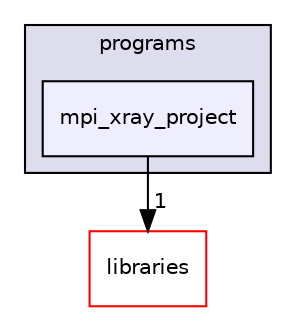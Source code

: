 digraph "xmipp/legacy/applications/programs/mpi_xray_project" {
  compound=true
  node [ fontsize="10", fontname="Helvetica"];
  edge [ labelfontsize="10", labelfontname="Helvetica"];
  subgraph clusterdir_a205c211814f26c7bbd02dbfc70fcda8 {
    graph [ bgcolor="#ddddee", pencolor="black", label="programs" fontname="Helvetica", fontsize="10", URL="dir_a205c211814f26c7bbd02dbfc70fcda8.html"]
  dir_12023a99ad2f3f0a3aa024b3f39dfe8e [shape=box, label="mpi_xray_project", style="filled", fillcolor="#eeeeff", pencolor="black", URL="dir_12023a99ad2f3f0a3aa024b3f39dfe8e.html"];
  }
  dir_ec5db26cfb72886407809adaaec84b8a [shape=box label="libraries" fillcolor="white" style="filled" color="red" URL="dir_ec5db26cfb72886407809adaaec84b8a.html"];
  dir_12023a99ad2f3f0a3aa024b3f39dfe8e->dir_ec5db26cfb72886407809adaaec84b8a [headlabel="1", labeldistance=1.5 headhref="dir_000296_000322.html"];
}
